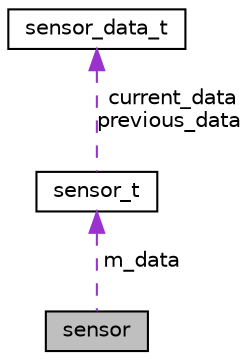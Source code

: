 digraph "sensor"
{
  edge [fontname="Helvetica",fontsize="10",labelfontname="Helvetica",labelfontsize="10"];
  node [fontname="Helvetica",fontsize="10",shape=record];
  Node4 [label="sensor",height=0.2,width=0.4,color="black", fillcolor="grey75", style="filled", fontcolor="black"];
  Node5 -> Node4 [dir="back",color="darkorchid3",fontsize="10",style="dashed",label=" m_data" ,fontname="Helvetica"];
  Node5 [label="sensor_t",height=0.2,width=0.4,color="black", fillcolor="white", style="filled",URL="$structsensor__t.html",tooltip="Structure contains sensor specific data. Calibration data, previous and current data read from sensor..."];
  Node6 -> Node5 [dir="back",color="darkorchid3",fontsize="10",style="dashed",label=" current_data\nprevious_data" ,fontname="Helvetica"];
  Node6 [label="sensor_data_t",height=0.2,width=0.4,color="black", fillcolor="white", style="filled",URL="$unionsensor__data__t.html",tooltip="sensor_data_t where the sensor reading is stored "];
}
